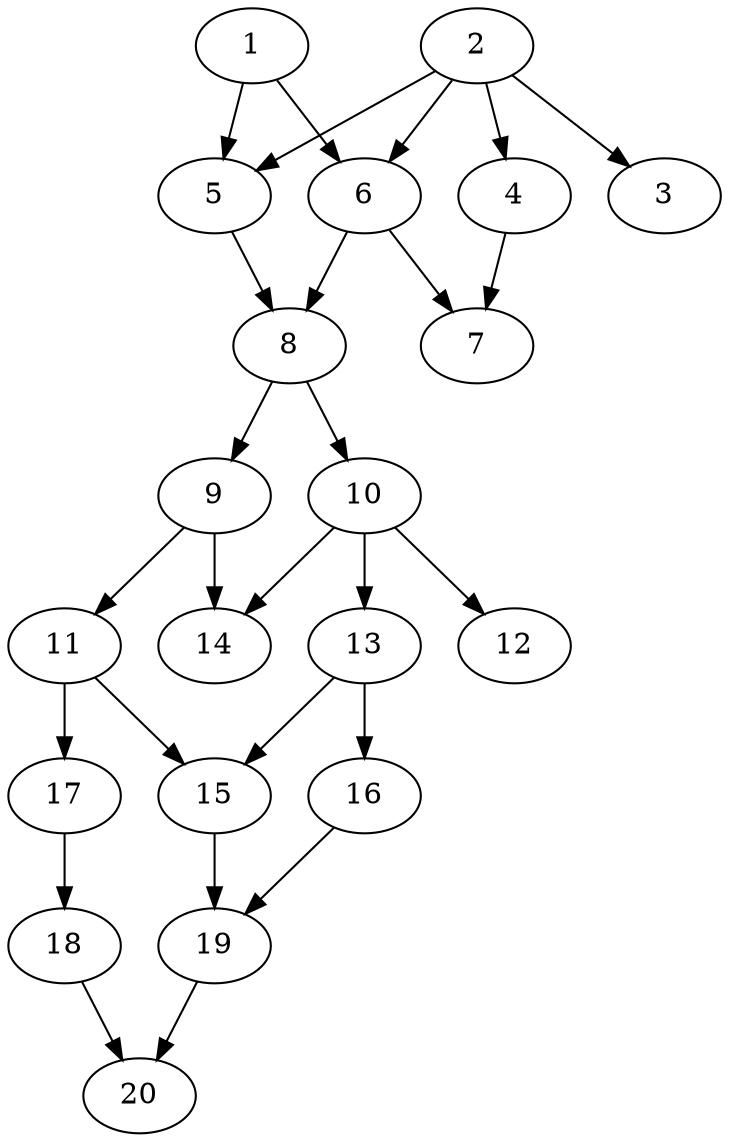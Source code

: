 // DAG automatically generated by daggen at Tue Jul 23 14:22:50 2019
// ./daggen --dot -n 20 --ccr 0.5 --fat 0.5 --regular 0.5 --density 0.6 --mindata 5242880 --maxdata 52428800 
digraph G {
  1 [size="61128704", alpha="0.08", expect_size="30564352"] 
  1 -> 5 [size ="30564352"]
  1 -> 6 [size ="30564352"]
  2 [size="83664896", alpha="0.13", expect_size="41832448"] 
  2 -> 3 [size ="41832448"]
  2 -> 4 [size ="41832448"]
  2 -> 5 [size ="41832448"]
  2 -> 6 [size ="41832448"]
  3 [size="103960576", alpha="0.04", expect_size="51980288"] 
  4 [size="51296256", alpha="0.06", expect_size="25648128"] 
  4 -> 7 [size ="25648128"]
  5 [size="91119616", alpha="0.13", expect_size="45559808"] 
  5 -> 8 [size ="45559808"]
  6 [size="64176128", alpha="0.17", expect_size="32088064"] 
  6 -> 7 [size ="32088064"]
  6 -> 8 [size ="32088064"]
  7 [size="32024576", alpha="0.02", expect_size="16012288"] 
  8 [size="82518016", alpha="0.06", expect_size="41259008"] 
  8 -> 9 [size ="41259008"]
  8 -> 10 [size ="41259008"]
  9 [size="37691392", alpha="0.08", expect_size="18845696"] 
  9 -> 11 [size ="18845696"]
  9 -> 14 [size ="18845696"]
  10 [size="104114176", alpha="0.09", expect_size="52057088"] 
  10 -> 12 [size ="52057088"]
  10 -> 13 [size ="52057088"]
  10 -> 14 [size ="52057088"]
  11 [size="39839744", alpha="0.06", expect_size="19919872"] 
  11 -> 15 [size ="19919872"]
  11 -> 17 [size ="19919872"]
  12 [size="75814912", alpha="0.01", expect_size="37907456"] 
  13 [size="42401792", alpha="0.00", expect_size="21200896"] 
  13 -> 15 [size ="21200896"]
  13 -> 16 [size ="21200896"]
  14 [size="62087168", alpha="0.04", expect_size="31043584"] 
  15 [size="88236032", alpha="0.15", expect_size="44118016"] 
  15 -> 19 [size ="44118016"]
  16 [size="56252416", alpha="0.18", expect_size="28126208"] 
  16 -> 19 [size ="28126208"]
  17 [size="40077312", alpha="0.20", expect_size="20038656"] 
  17 -> 18 [size ="20038656"]
  18 [size="48195584", alpha="0.05", expect_size="24097792"] 
  18 -> 20 [size ="24097792"]
  19 [size="78440448", alpha="0.15", expect_size="39220224"] 
  19 -> 20 [size ="39220224"]
  20 [size="22577152", alpha="0.11", expect_size="11288576"] 
}
